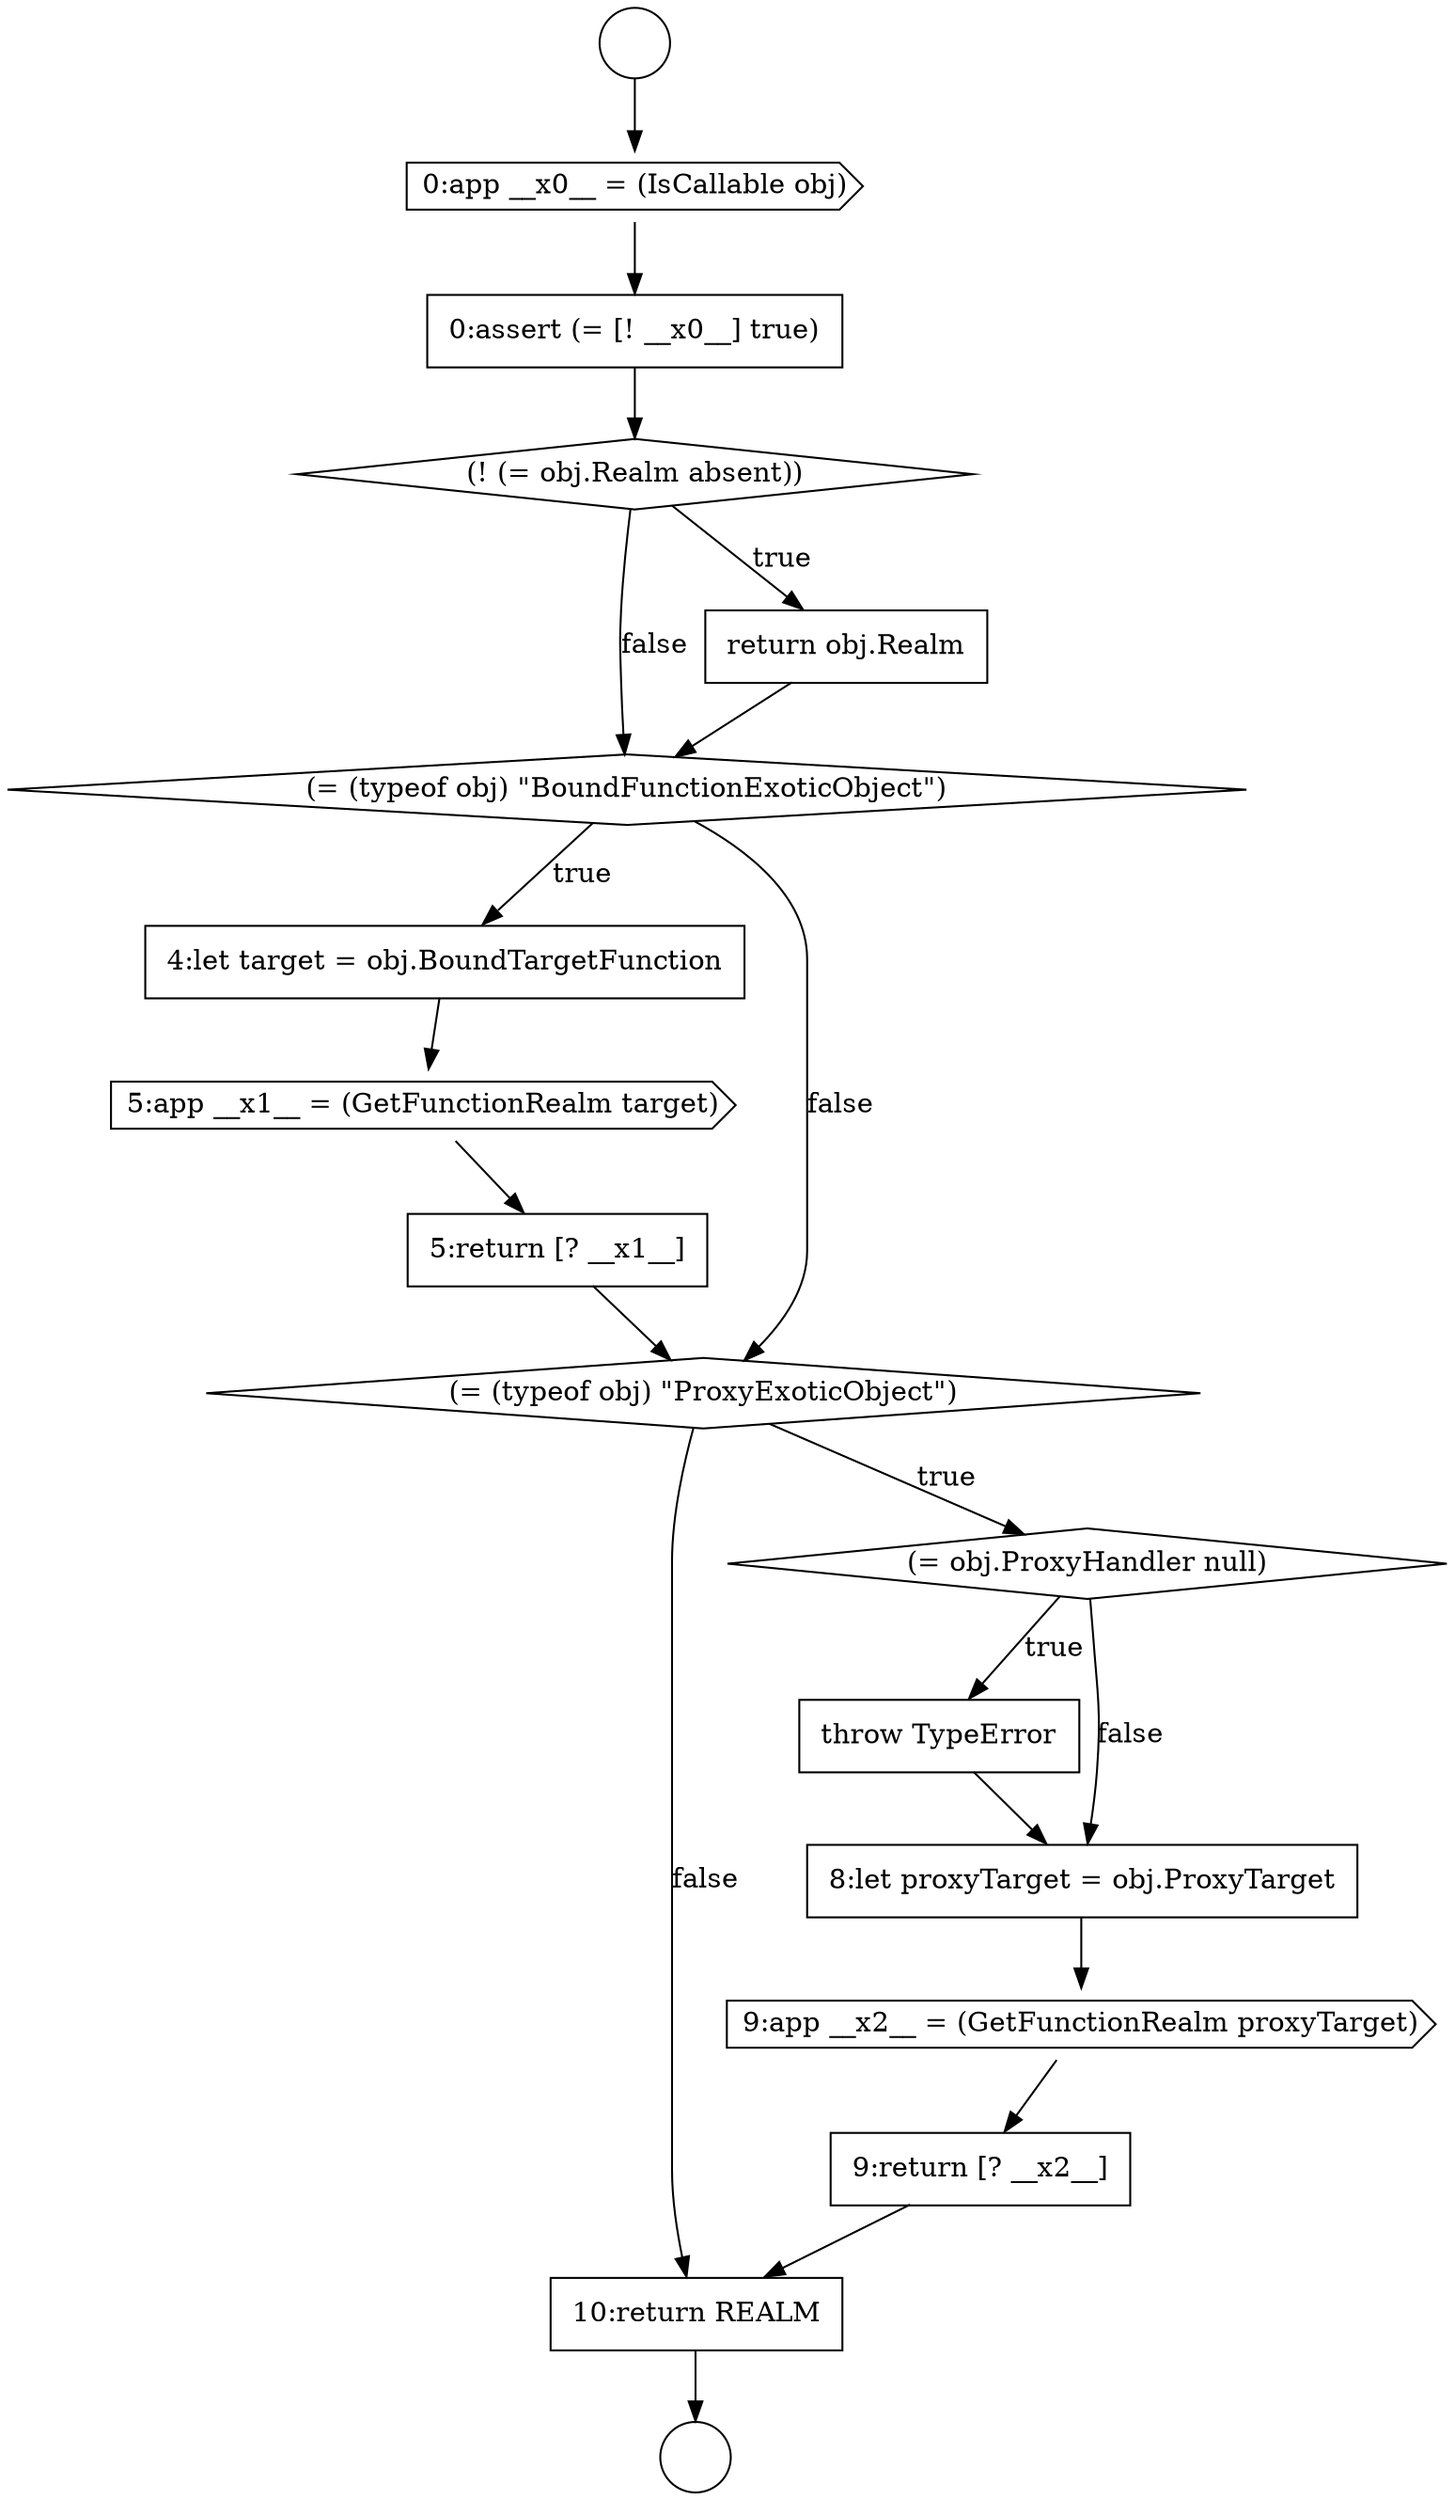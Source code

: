 digraph {
  node1369 [shape=none, margin=0, label=<<font color="black">
    <table border="0" cellborder="1" cellspacing="0" cellpadding="10">
      <tr><td align="left">10:return REALM</td></tr>
    </table>
  </font>> color="black" fillcolor="white" style=filled]
  node1354 [shape=circle label=" " color="black" fillcolor="white" style=filled]
  node1362 [shape=none, margin=0, label=<<font color="black">
    <table border="0" cellborder="1" cellspacing="0" cellpadding="10">
      <tr><td align="left">5:return [? __x1__]</td></tr>
    </table>
  </font>> color="black" fillcolor="white" style=filled]
  node1355 [shape=cds, label=<<font color="black">0:app __x0__ = (IsCallable obj)</font>> color="black" fillcolor="white" style=filled]
  node1365 [shape=none, margin=0, label=<<font color="black">
    <table border="0" cellborder="1" cellspacing="0" cellpadding="10">
      <tr><td align="left">throw TypeError</td></tr>
    </table>
  </font>> color="black" fillcolor="white" style=filled]
  node1360 [shape=none, margin=0, label=<<font color="black">
    <table border="0" cellborder="1" cellspacing="0" cellpadding="10">
      <tr><td align="left">4:let target = obj.BoundTargetFunction</td></tr>
    </table>
  </font>> color="black" fillcolor="white" style=filled]
  node1361 [shape=cds, label=<<font color="black">5:app __x1__ = (GetFunctionRealm target)</font>> color="black" fillcolor="white" style=filled]
  node1356 [shape=none, margin=0, label=<<font color="black">
    <table border="0" cellborder="1" cellspacing="0" cellpadding="10">
      <tr><td align="left">0:assert (= [! __x0__] true)</td></tr>
    </table>
  </font>> color="black" fillcolor="white" style=filled]
  node1364 [shape=diamond, label=<<font color="black">(= obj.ProxyHandler null)</font>> color="black" fillcolor="white" style=filled]
  node1368 [shape=none, margin=0, label=<<font color="black">
    <table border="0" cellborder="1" cellspacing="0" cellpadding="10">
      <tr><td align="left">9:return [? __x2__]</td></tr>
    </table>
  </font>> color="black" fillcolor="white" style=filled]
  node1363 [shape=diamond, label=<<font color="black">(= (typeof obj) &quot;ProxyExoticObject&quot;)</font>> color="black" fillcolor="white" style=filled]
  node1357 [shape=diamond, label=<<font color="black">(! (= obj.Realm absent))</font>> color="black" fillcolor="white" style=filled]
  node1367 [shape=cds, label=<<font color="black">9:app __x2__ = (GetFunctionRealm proxyTarget)</font>> color="black" fillcolor="white" style=filled]
  node1359 [shape=diamond, label=<<font color="black">(= (typeof obj) &quot;BoundFunctionExoticObject&quot;)</font>> color="black" fillcolor="white" style=filled]
  node1366 [shape=none, margin=0, label=<<font color="black">
    <table border="0" cellborder="1" cellspacing="0" cellpadding="10">
      <tr><td align="left">8:let proxyTarget = obj.ProxyTarget</td></tr>
    </table>
  </font>> color="black" fillcolor="white" style=filled]
  node1358 [shape=none, margin=0, label=<<font color="black">
    <table border="0" cellborder="1" cellspacing="0" cellpadding="10">
      <tr><td align="left">return obj.Realm</td></tr>
    </table>
  </font>> color="black" fillcolor="white" style=filled]
  node1353 [shape=circle label=" " color="black" fillcolor="white" style=filled]
  node1364 -> node1365 [label=<<font color="black">true</font>> color="black"]
  node1364 -> node1366 [label=<<font color="black">false</font>> color="black"]
  node1359 -> node1360 [label=<<font color="black">true</font>> color="black"]
  node1359 -> node1363 [label=<<font color="black">false</font>> color="black"]
  node1361 -> node1362 [ color="black"]
  node1353 -> node1355 [ color="black"]
  node1366 -> node1367 [ color="black"]
  node1357 -> node1358 [label=<<font color="black">true</font>> color="black"]
  node1357 -> node1359 [label=<<font color="black">false</font>> color="black"]
  node1356 -> node1357 [ color="black"]
  node1369 -> node1354 [ color="black"]
  node1368 -> node1369 [ color="black"]
  node1367 -> node1368 [ color="black"]
  node1358 -> node1359 [ color="black"]
  node1365 -> node1366 [ color="black"]
  node1362 -> node1363 [ color="black"]
  node1360 -> node1361 [ color="black"]
  node1355 -> node1356 [ color="black"]
  node1363 -> node1364 [label=<<font color="black">true</font>> color="black"]
  node1363 -> node1369 [label=<<font color="black">false</font>> color="black"]
}
